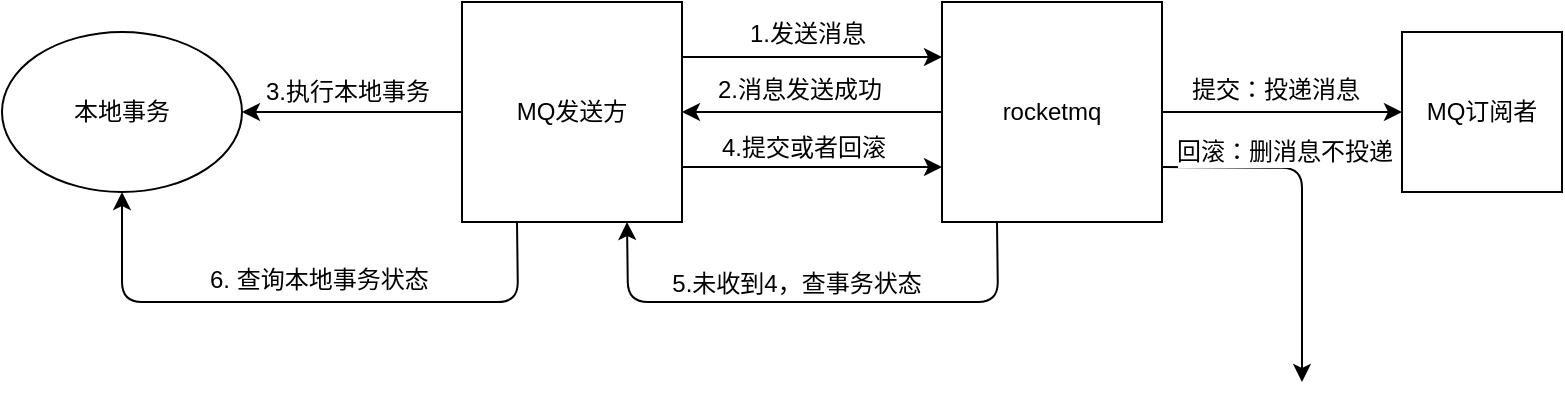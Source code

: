<mxfile version="11.2.1" type="device" pages="1"><diagram id="-Jpa2g1Y_ahgpSTVQ88L" name="Page-1"><mxGraphModel dx="1422" dy="714" grid="1" gridSize="10" guides="1" tooltips="1" connect="1" arrows="1" fold="1" page="1" pageScale="1" pageWidth="827" pageHeight="1169" math="0" shadow="0"><root><mxCell id="0"/><mxCell id="1" parent="0"/><mxCell id="g-TOiTyLg6M-jbmuCQP2-1" value="MQ发送方" style="whiteSpace=wrap;html=1;aspect=fixed;" vertex="1" parent="1"><mxGeometry x="270" y="250" width="110" height="110" as="geometry"/></mxCell><mxCell id="g-TOiTyLg6M-jbmuCQP2-2" value="rocketmq" style="whiteSpace=wrap;html=1;aspect=fixed;" vertex="1" parent="1"><mxGeometry x="510" y="250" width="110" height="110" as="geometry"/></mxCell><mxCell id="g-TOiTyLg6M-jbmuCQP2-3" value="MQ订阅者" style="whiteSpace=wrap;html=1;aspect=fixed;" vertex="1" parent="1"><mxGeometry x="740" y="265" width="80" height="80" as="geometry"/></mxCell><mxCell id="g-TOiTyLg6M-jbmuCQP2-4" value="本地事务" style="ellipse;whiteSpace=wrap;html=1;" vertex="1" parent="1"><mxGeometry x="40" y="265" width="120" height="80" as="geometry"/></mxCell><mxCell id="g-TOiTyLg6M-jbmuCQP2-6" value="" style="endArrow=classic;html=1;exitX=1;exitY=0.25;exitDx=0;exitDy=0;entryX=0;entryY=0.25;entryDx=0;entryDy=0;" edge="1" parent="1" source="g-TOiTyLg6M-jbmuCQP2-1" target="g-TOiTyLg6M-jbmuCQP2-2"><mxGeometry width="50" height="50" relative="1" as="geometry"><mxPoint x="400" y="320" as="sourcePoint"/><mxPoint x="450" y="270" as="targetPoint"/></mxGeometry></mxCell><mxCell id="g-TOiTyLg6M-jbmuCQP2-7" value="1.发送消息" style="text;html=1;resizable=0;points=[];autosize=1;align=left;verticalAlign=top;spacingTop=-4;" vertex="1" parent="1"><mxGeometry x="412" y="256" width="70" height="20" as="geometry"/></mxCell><mxCell id="g-TOiTyLg6M-jbmuCQP2-12" value="" style="endArrow=classic;html=1;exitX=0;exitY=0.5;exitDx=0;exitDy=0;entryX=1;entryY=0.5;entryDx=0;entryDy=0;" edge="1" parent="1" source="g-TOiTyLg6M-jbmuCQP2-2" target="g-TOiTyLg6M-jbmuCQP2-1"><mxGeometry width="50" height="50" relative="1" as="geometry"><mxPoint x="320" y="400" as="sourcePoint"/><mxPoint x="450" y="290" as="targetPoint"/></mxGeometry></mxCell><mxCell id="g-TOiTyLg6M-jbmuCQP2-13" value="2.消息发送成功" style="text;html=1;resizable=0;points=[];autosize=1;align=left;verticalAlign=top;spacingTop=-4;" vertex="1" parent="1"><mxGeometry x="396" y="284" width="100" height="20" as="geometry"/></mxCell><mxCell id="g-TOiTyLg6M-jbmuCQP2-16" value="" style="endArrow=classic;html=1;exitX=0;exitY=0.5;exitDx=0;exitDy=0;entryX=1;entryY=0.5;entryDx=0;entryDy=0;" edge="1" parent="1" source="g-TOiTyLg6M-jbmuCQP2-1" target="g-TOiTyLg6M-jbmuCQP2-4"><mxGeometry width="50" height="50" relative="1" as="geometry"><mxPoint x="230" y="390" as="sourcePoint"/><mxPoint x="280" y="340" as="targetPoint"/></mxGeometry></mxCell><mxCell id="g-TOiTyLg6M-jbmuCQP2-17" value="3.执行本地事务&lt;br&gt;" style="text;html=1;resizable=0;points=[];autosize=1;align=left;verticalAlign=top;spacingTop=-4;" vertex="1" parent="1"><mxGeometry x="170" y="285" width="100" height="20" as="geometry"/></mxCell><mxCell id="g-TOiTyLg6M-jbmuCQP2-20" value="" style="endArrow=classic;html=1;exitX=1;exitY=0.75;exitDx=0;exitDy=0;entryX=0;entryY=0.75;entryDx=0;entryDy=0;" edge="1" parent="1" source="g-TOiTyLg6M-jbmuCQP2-1" target="g-TOiTyLg6M-jbmuCQP2-2"><mxGeometry width="50" height="50" relative="1" as="geometry"><mxPoint x="400" y="370" as="sourcePoint"/><mxPoint x="450" y="320" as="targetPoint"/></mxGeometry></mxCell><mxCell id="g-TOiTyLg6M-jbmuCQP2-23" value="4.提交或者回滚" style="text;html=1;resizable=0;points=[];autosize=1;align=left;verticalAlign=top;spacingTop=-4;" vertex="1" parent="1"><mxGeometry x="398" y="313" width="100" height="20" as="geometry"/></mxCell><mxCell id="g-TOiTyLg6M-jbmuCQP2-25" value="" style="endArrow=classic;html=1;exitX=1;exitY=0.5;exitDx=0;exitDy=0;entryX=0;entryY=0.5;entryDx=0;entryDy=0;" edge="1" parent="1" source="g-TOiTyLg6M-jbmuCQP2-2" target="g-TOiTyLg6M-jbmuCQP2-3"><mxGeometry width="50" height="50" relative="1" as="geometry"><mxPoint x="730" y="460" as="sourcePoint"/><mxPoint x="780" y="410" as="targetPoint"/></mxGeometry></mxCell><mxCell id="g-TOiTyLg6M-jbmuCQP2-26" value="提交：投递消息" style="text;html=1;resizable=0;points=[];autosize=1;align=left;verticalAlign=top;spacingTop=-4;" vertex="1" parent="1"><mxGeometry x="633" y="284" width="100" height="20" as="geometry"/></mxCell><mxCell id="g-TOiTyLg6M-jbmuCQP2-29" value="" style="endArrow=classic;html=1;exitX=1;exitY=0.75;exitDx=0;exitDy=0;" edge="1" parent="1" source="g-TOiTyLg6M-jbmuCQP2-2"><mxGeometry width="50" height="50" relative="1" as="geometry"><mxPoint x="680" y="330" as="sourcePoint"/><mxPoint x="690" y="440" as="targetPoint"/><Array as="points"><mxPoint x="690" y="333"/></Array></mxGeometry></mxCell><mxCell id="g-TOiTyLg6M-jbmuCQP2-30" value="回滚：删消息不投递" style="text;html=1;resizable=0;points=[];align=center;verticalAlign=middle;labelBackgroundColor=#ffffff;" vertex="1" connectable="0" parent="g-TOiTyLg6M-jbmuCQP2-29"><mxGeometry x="-0.763" y="3" relative="1" as="geometry"><mxPoint x="40" y="-5" as="offset"/></mxGeometry></mxCell><mxCell id="g-TOiTyLg6M-jbmuCQP2-31" value="" style="endArrow=classic;html=1;exitX=0.25;exitY=1;exitDx=0;exitDy=0;entryX=0.75;entryY=1;entryDx=0;entryDy=0;" edge="1" parent="1" source="g-TOiTyLg6M-jbmuCQP2-2" target="g-TOiTyLg6M-jbmuCQP2-1"><mxGeometry width="50" height="50" relative="1" as="geometry"><mxPoint x="552" y="380" as="sourcePoint"/><mxPoint x="339.5" y="380" as="targetPoint"/><Array as="points"><mxPoint x="538" y="400"/><mxPoint x="353" y="400"/></Array></mxGeometry></mxCell><mxCell id="g-TOiTyLg6M-jbmuCQP2-33" value="5.未收到4，查事务状态" style="text;html=1;resizable=0;points=[];align=center;verticalAlign=middle;labelBackgroundColor=#ffffff;" vertex="1" connectable="0" parent="g-TOiTyLg6M-jbmuCQP2-31"><mxGeometry x="0.411" y="-2" relative="1" as="geometry"><mxPoint x="46" y="-7" as="offset"/></mxGeometry></mxCell><mxCell id="g-TOiTyLg6M-jbmuCQP2-32" value="" style="endArrow=classic;html=1;exitX=0.25;exitY=1;exitDx=0;exitDy=0;entryX=0.5;entryY=1;entryDx=0;entryDy=0;" edge="1" parent="1" source="g-TOiTyLg6M-jbmuCQP2-1" target="g-TOiTyLg6M-jbmuCQP2-4"><mxGeometry width="50" height="50" relative="1" as="geometry"><mxPoint x="300" y="410" as="sourcePoint"/><mxPoint x="120" y="410" as="targetPoint"/><Array as="points"><mxPoint x="298" y="400"/><mxPoint x="100" y="400"/></Array></mxGeometry></mxCell><mxCell id="g-TOiTyLg6M-jbmuCQP2-34" value="6. 查询本地事务状态" style="text;html=1;resizable=0;points=[];autosize=1;align=left;verticalAlign=top;spacingTop=-4;" vertex="1" parent="1"><mxGeometry x="142" y="379" width="120" height="20" as="geometry"/></mxCell></root></mxGraphModel></diagram></mxfile>